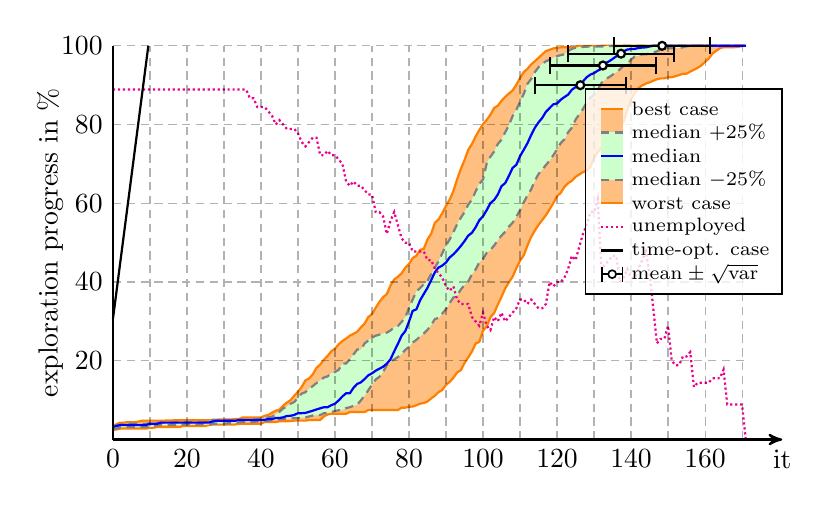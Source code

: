\begin{tikzpicture}[thick]


% plot data, scaled to 8cm
\begin{scope}[yscale=0.05, xscale=0.047]
\draw[draw=orange, fill=orange!50] (0.00, 2.46) -- (1.00, 2.57) -- (2.00, 2.79) -- (3.00, 2.79) -- (4.00, 2.79) -- (5.00, 2.79) -- (6.00, 2.79) -- (7.00, 2.79) -- (8.00, 2.79) -- (9.00, 2.79) -- (10.00, 3.02) -- (11.00, 3.02) -- (12.00, 3.18) -- (13.00, 3.18) -- (14.00, 3.18) -- (15.00, 3.18) -- (16.00, 3.18) -- (17.00, 3.18) -- (18.00, 3.18) -- (19.00, 3.46) -- (20.00, 3.46) -- (21.00, 3.46) -- (22.00, 3.46) -- (23.00, 3.46) -- (24.00, 3.46) -- (25.00, 3.46) -- (26.00, 3.69) -- (27.00, 3.80) -- (28.00, 3.80) -- (29.00, 3.80) -- (30.00, 3.80) -- (31.00, 3.80) -- (32.00, 3.80) -- (33.00, 3.80) -- (34.00, 4.02) -- (35.00, 4.02) -- (36.00, 4.02) -- (37.00, 4.02) -- (38.00, 4.02) -- (39.00, 4.02) -- (40.00, 4.02) -- (41.00, 4.47) -- (42.00, 4.47) -- (43.00, 4.47) -- (44.00, 4.47) -- (45.00, 4.64) -- (46.00, 4.64) -- (47.00, 4.64) -- (48.00, 4.69) -- (49.00, 4.80) -- (50.00, 4.80) -- (51.00, 4.80) -- (52.00, 4.80) -- (53.00, 4.97) -- (54.00, 4.97) -- (55.00, 4.97) -- (56.00, 4.97) -- (57.00, 5.87) -- (58.00, 6.37) -- (59.00, 6.54) -- (60.00, 6.54) -- (61.00, 6.54) -- (62.00, 6.54) -- (63.00, 6.54) -- (64.00, 6.98) -- (65.00, 6.98) -- (66.00, 6.98) -- (67.00, 6.98) -- (68.00, 6.98) -- (69.00, 7.49) -- (70.00, 7.49) -- (71.00, 7.49) -- (72.00, 7.49) -- (73.00, 7.49) -- (74.00, 7.49) -- (75.00, 7.49) -- (76.00, 7.49) -- (77.00, 7.49) -- (78.00, 8.10) -- (79.00, 8.10) -- (80.00, 8.32) -- (81.00, 8.38) -- (82.00, 8.72) -- (83.00, 9.11) -- (84.00, 9.27) -- (85.00, 9.66) -- (86.00, 10.45) -- (87.00, 11.12) -- (88.00, 12.07) -- (89.00, 12.57) -- (90.00, 13.91) -- (91.00, 14.64) -- (92.00, 15.70) -- (93.00, 17.04) -- (94.00, 17.60) -- (95.00, 19.44) -- (96.00, 20.84) -- (97.00, 22.35) -- (98.00, 24.36) -- (99.00, 24.80) -- (100.00, 27.71) -- (101.00, 28.66) -- (102.00, 31.06) -- (103.00, 32.12) -- (104.00, 34.30) -- (105.00, 36.26) -- (106.00, 38.38) -- (107.00, 39.94) -- (108.00, 41.34) -- (109.00, 43.52) -- (110.00, 45.42) -- (111.00, 46.76) -- (112.00, 49.27) -- (113.00, 51.45) -- (114.00, 53.07) -- (115.00, 54.53) -- (116.00, 55.75) -- (117.00, 56.98) -- (118.00, 58.49) -- (119.00, 60.06) -- (120.00, 61.84) -- (121.00, 62.63) -- (122.00, 64.19) -- (123.00, 65.14) -- (124.00, 65.70) -- (125.00, 66.70) -- (126.00, 67.32) -- (127.00, 67.93) -- (128.00, 68.27) -- (129.00, 69.22) -- (130.00, 71.51) -- (131.00, 73.02) -- (132.00, 74.13) -- (133.00, 75.14) -- (134.00, 76.09) -- (135.00, 77.43) -- (136.00, 78.49) -- (137.00, 79.61) -- (138.00, 80.73) -- (139.00, 83.69) -- (140.00, 86.37) -- (141.00, 87.99) -- (142.00, 89.27) -- (143.00, 89.94) -- (144.00, 90.39) -- (145.00, 90.73) -- (146.00, 91.12) -- (147.00, 91.51) -- (148.00, 91.73) -- (149.00, 91.73) -- (150.00, 92.01) -- (151.00, 92.01) -- (152.00, 92.29) -- (153.00, 92.57) -- (154.00, 92.91) -- (155.00, 92.91) -- (156.00, 93.46) -- (157.00, 93.91) -- (158.00, 94.41) -- (159.00, 95.03) -- (160.00, 95.92) -- (161.00, 96.76) -- (162.00, 98.04) -- (163.00, 98.72) -- (164.00, 99.39) -- (165.00, 99.66) -- (166.00, 99.66) -- (167.00, 99.66) -- (168.00, 99.66) -- (169.00, 99.72) -- (170.00, 99.94) -- (171.00, 100.00) -- (171.00, 100.00) -- (170.00, 100.00) -- (169.00, 100.00) -- (168.00, 100.00) -- (167.00, 100.00) -- (166.00, 100.00) -- (165.00, 100.00) -- (164.00, 100.00) -- (163.00, 100.00) -- (162.00, 100.00) -- (161.00, 100.00) -- (160.00, 100.00) -- (159.00, 100.00) -- (158.00, 100.00) -- (157.00, 100.00) -- (156.00, 100.00) -- (155.00, 100.00) -- (154.00, 100.00) -- (153.00, 100.00) -- (152.00, 100.00) -- (151.00, 100.00) -- (150.00, 100.00) -- (149.00, 100.00) -- (148.00, 100.00) -- (147.00, 100.00) -- (146.00, 100.00) -- (145.00, 100.00) -- (144.00, 100.00) -- (143.00, 100.00) -- (142.00, 100.00) -- (141.00, 100.00) -- (140.00, 100.00) -- (139.00, 100.00) -- (138.00, 100.00) -- (137.00, 100.00) -- (136.00, 100.00) -- (135.00, 100.00) -- (134.00, 100.00) -- (133.00, 100.00) -- (132.00, 100.00) -- (131.00, 99.94) -- (130.00, 99.94) -- (129.00, 99.94) -- (128.00, 99.94) -- (127.00, 99.94) -- (126.00, 99.94) -- (125.00, 99.72) -- (124.00, 99.66) -- (123.00, 99.66) -- (122.00, 99.66) -- (121.00, 99.61) -- (120.00, 99.50) -- (119.00, 99.33) -- (118.00, 98.99) -- (117.00, 98.66) -- (116.00, 97.82) -- (115.00, 96.93) -- (114.00, 96.09) -- (113.00, 95.25) -- (112.00, 94.13) -- (111.00, 93.35) -- (110.00, 91.79) -- (109.00, 90.11) -- (108.00, 88.66) -- (107.00, 87.88) -- (106.00, 87.04) -- (105.00, 86.03) -- (104.00, 84.80) -- (103.00, 84.19) -- (102.00, 82.51) -- (101.00, 81.17) -- (100.00, 80.11) -- (99.00, 78.60) -- (98.00, 76.98) -- (97.00, 75.03) -- (96.00, 73.58) -- (95.00, 70.95) -- (94.00, 68.72) -- (93.00, 66.09) -- (92.00, 63.13) -- (91.00, 60.95) -- (90.00, 59.33) -- (89.00, 57.49) -- (88.00, 55.92) -- (87.00, 55.08) -- (86.00, 52.29) -- (85.00, 50.84) -- (84.00, 48.44) -- (83.00, 48.16) -- (82.00, 46.70) -- (81.00, 46.09) -- (80.00, 44.58) -- (79.00, 43.63) -- (78.00, 42.23) -- (77.00, 41.34) -- (76.00, 40.67) -- (75.00, 39.11) -- (74.00, 36.93) -- (73.00, 36.15) -- (72.00, 34.97) -- (71.00, 33.46) -- (70.00, 31.84) -- (69.00, 31.12) -- (68.00, 29.44) -- (67.00, 28.49) -- (66.00, 27.37) -- (65.00, 26.87) -- (64.00, 26.37) -- (63.00, 25.64) -- (62.00, 25.03) -- (61.00, 24.19) -- (60.00, 23.07) -- (59.00, 22.40) -- (58.00, 21.23) -- (57.00, 20.28) -- (56.00, 19.05) -- (55.00, 18.21) -- (54.00, 16.54) -- (53.00, 15.53) -- (52.00, 15.03) -- (51.00, 13.35) -- (50.00, 12.12) -- (49.00, 11.17) -- (48.00, 10.00) -- (47.00, 9.39) -- (46.00, 8.60) -- (45.00, 7.60) -- (44.00, 7.32) -- (43.00, 6.82) -- (42.00, 6.26) -- (41.00, 6.03) -- (40.00, 5.59) -- (39.00, 5.59) -- (38.00, 5.59) -- (37.00, 5.59) -- (36.00, 5.59) -- (35.00, 5.59) -- (34.00, 5.20) -- (33.00, 5.20) -- (32.00, 5.08) -- (31.00, 5.08) -- (30.00, 5.08) -- (29.00, 5.08) -- (28.00, 5.03) -- (27.00, 5.03) -- (26.00, 4.92) -- (25.00, 4.92) -- (24.00, 4.92) -- (23.00, 4.92) -- (22.00, 4.92) -- (21.00, 4.92) -- (20.00, 4.92) -- (19.00, 4.92) -- (18.00, 4.92) -- (17.00, 4.92) -- (16.00, 4.86) -- (15.00, 4.86) -- (14.00, 4.80) -- (13.00, 4.80) -- (12.00, 4.80) -- (11.00, 4.80) -- (10.00, 4.80) -- (9.00, 4.80) -- (8.00, 4.80) -- (7.00, 4.58) -- (6.00, 4.41) -- (5.00, 4.41) -- (4.00, 4.41) -- (3.00, 4.30) -- (2.00, 4.30) -- (1.00, 3.91) -- (0.00, 3.41);
\draw[gray, densely dashed, fill=green!20] (0.00, 2.63) -- (1.00, 2.79) -- (2.00, 3.07) -- (3.00, 3.18) -- (4.00, 3.18) -- (5.00, 3.18) -- (6.00, 3.18) -- (7.00, 3.18) -- (8.00, 3.18) -- (9.00, 3.18) -- (10.00, 3.30) -- (11.00, 3.30) -- (12.00, 3.69) -- (13.00, 3.69) -- (14.00, 3.69) -- (15.00, 3.69) -- (16.00, 3.69) -- (17.00, 3.69) -- (18.00, 3.69) -- (19.00, 3.80) -- (20.00, 3.80) -- (21.00, 3.80) -- (22.00, 3.80) -- (23.00, 3.80) -- (24.00, 3.80) -- (25.00, 3.80) -- (26.00, 3.80) -- (27.00, 4.02) -- (28.00, 4.02) -- (29.00, 4.02) -- (30.00, 4.02) -- (31.00, 4.13) -- (32.00, 4.13) -- (33.00, 4.13) -- (34.00, 4.36) -- (35.00, 4.36) -- (36.00, 4.47) -- (37.00, 4.47) -- (38.00, 4.47) -- (39.00, 4.58) -- (40.00, 4.58) -- (41.00, 4.75) -- (42.00, 4.75) -- (43.00, 4.97) -- (44.00, 4.97) -- (45.00, 5.20) -- (46.00, 5.20) -- (47.00, 5.20) -- (48.00, 5.42) -- (49.00, 5.42) -- (50.00, 5.42) -- (51.00, 5.59) -- (52.00, 5.59) -- (53.00, 5.87) -- (54.00, 6.09) -- (55.00, 6.20) -- (56.00, 6.20) -- (57.00, 6.70) -- (58.00, 6.70) -- (59.00, 6.93) -- (60.00, 7.26) -- (61.00, 7.43) -- (62.00, 7.49) -- (63.00, 7.99) -- (64.00, 8.21) -- (65.00, 8.55) -- (66.00, 8.88) -- (67.00, 9.94) -- (68.00, 11.17) -- (69.00, 12.51) -- (70.00, 13.97) -- (71.00, 15.25) -- (72.00, 15.92) -- (73.00, 17.15) -- (74.00, 18.88) -- (75.00, 19.78) -- (76.00, 20.34) -- (77.00, 20.95) -- (78.00, 21.73) -- (79.00, 22.79) -- (80.00, 23.52) -- (81.00, 24.64) -- (82.00, 25.31) -- (83.00, 26.20) -- (84.00, 26.93) -- (85.00, 27.88) -- (86.00, 29.11) -- (87.00, 30.61) -- (88.00, 30.89) -- (89.00, 32.01) -- (90.00, 33.13) -- (91.00, 34.69) -- (92.00, 36.09) -- (93.00, 36.54) -- (94.00, 38.10) -- (95.00, 39.27) -- (96.00, 40.11) -- (97.00, 41.96) -- (98.00, 43.18) -- (99.00, 45.03) -- (100.00, 45.87) -- (101.00, 47.43) -- (102.00, 48.16) -- (103.00, 49.27) -- (104.00, 50.61) -- (105.00, 51.79) -- (106.00, 52.79) -- (107.00, 54.08) -- (108.00, 55.08) -- (109.00, 56.54) -- (110.00, 58.27) -- (111.00, 60.22) -- (112.00, 62.01) -- (113.00, 63.52) -- (114.00, 65.70) -- (115.00, 67.43) -- (116.00, 68.55) -- (117.00, 69.72) -- (118.00, 70.84) -- (119.00, 72.23) -- (120.00, 73.63) -- (121.00, 75.31) -- (122.00, 76.26) -- (123.00, 78.04) -- (124.00, 79.22) -- (125.00, 81.23) -- (126.00, 82.57) -- (127.00, 83.91) -- (128.00, 85.59) -- (129.00, 86.82) -- (130.00, 87.54) -- (131.00, 88.77) -- (132.00, 90.56) -- (133.00, 91.45) -- (134.00, 92.01) -- (135.00, 92.63) -- (136.00, 93.30) -- (137.00, 94.02) -- (138.00, 94.92) -- (139.00, 95.42) -- (140.00, 96.48) -- (141.00, 97.26) -- (142.00, 97.49) -- (143.00, 97.82) -- (144.00, 97.82) -- (145.00, 98.04) -- (146.00, 98.32) -- (147.00, 98.60) -- (148.00, 99.05) -- (149.00, 99.39) -- (150.00, 99.39) -- (151.00, 99.39) -- (152.00, 99.39) -- (153.00, 99.44) -- (154.00, 99.61) -- (155.00, 99.89) -- (156.00, 99.94) -- (157.00, 100.00) -- (158.00, 100.00) -- (159.00, 100.00) -- (160.00, 100.00) -- (161.00, 100.00) -- (162.00, 100.00) -- (163.00, 100.00) -- (164.00, 100.00) -- (165.00, 100.00) -- (166.00, 100.00) -- (167.00, 100.00) -- (168.00, 100.00) -- (169.00, 100.00) -- (170.00, 100.00) -- (171.00, 100.00) -- (171.00, 100.00) -- (170.00, 100.00) -- (169.00, 100.00) -- (168.00, 100.00) -- (167.00, 100.00) -- (166.00, 100.00) -- (165.00, 100.00) -- (164.00, 100.00) -- (163.00, 100.00) -- (162.00, 100.00) -- (161.00, 100.00) -- (160.00, 100.00) -- (159.00, 100.00) -- (158.00, 100.00) -- (157.00, 100.00) -- (156.00, 100.00) -- (155.00, 100.00) -- (154.00, 100.00) -- (153.00, 100.00) -- (152.00, 100.00) -- (151.00, 100.00) -- (150.00, 100.00) -- (149.00, 100.00) -- (148.00, 100.00) -- (147.00, 100.00) -- (146.00, 100.00) -- (145.00, 100.00) -- (144.00, 100.00) -- (143.00, 100.00) -- (142.00, 100.00) -- (141.00, 100.00) -- (140.00, 100.00) -- (139.00, 100.00) -- (138.00, 100.00) -- (137.00, 100.00) -- (136.00, 99.94) -- (135.00, 99.94) -- (134.00, 99.94) -- (133.00, 99.89) -- (132.00, 99.83) -- (131.00, 99.83) -- (130.00, 99.83) -- (129.00, 99.83) -- (128.00, 99.78) -- (127.00, 99.72) -- (126.00, 99.72) -- (125.00, 99.50) -- (124.00, 99.22) -- (123.00, 98.66) -- (122.00, 97.82) -- (121.00, 97.65) -- (120.00, 97.37) -- (119.00, 96.93) -- (118.00, 96.42) -- (117.00, 96.09) -- (116.00, 95.36) -- (115.00, 94.58) -- (114.00, 93.30) -- (113.00, 91.56) -- (112.00, 90.34) -- (111.00, 87.77) -- (110.00, 85.81) -- (109.00, 83.74) -- (108.00, 82.18) -- (107.00, 79.83) -- (106.00, 78.04) -- (105.00, 76.15) -- (104.00, 75.08) -- (103.00, 73.13) -- (102.00, 71.84) -- (101.00, 70.11) -- (100.00, 66.03) -- (99.00, 64.97) -- (98.00, 63.02) -- (97.00, 60.89) -- (96.00, 59.66) -- (95.00, 57.77) -- (94.00, 56.31) -- (93.00, 54.69) -- (92.00, 52.68) -- (91.00, 50.84) -- (90.00, 49.33) -- (89.00, 47.32) -- (88.00, 45.31) -- (87.00, 43.63) -- (86.00, 42.01) -- (85.00, 40.34) -- (84.00, 39.44) -- (83.00, 38.49) -- (82.00, 37.60) -- (81.00, 35.59) -- (80.00, 33.46) -- (79.00, 31.06) -- (78.00, 29.89) -- (77.00, 28.83) -- (76.00, 28.55) -- (75.00, 27.71) -- (74.00, 27.15) -- (73.00, 26.93) -- (72.00, 26.65) -- (71.00, 26.37) -- (70.00, 25.87) -- (69.00, 25.14) -- (68.00, 24.41) -- (67.00, 22.85) -- (66.00, 22.85) -- (65.00, 21.62) -- (64.00, 20.34) -- (63.00, 19.33) -- (62.00, 19.33) -- (61.00, 17.71) -- (60.00, 17.15) -- (59.00, 16.87) -- (58.00, 16.03) -- (57.00, 15.75) -- (56.00, 14.97) -- (55.00, 14.36) -- (54.00, 13.58) -- (53.00, 12.96) -- (52.00, 12.01) -- (51.00, 11.68) -- (50.00, 10.61) -- (49.00, 9.55) -- (48.00, 9.11) -- (47.00, 8.32) -- (46.00, 7.93) -- (45.00, 7.04) -- (44.00, 6.37) -- (43.00, 5.81) -- (42.00, 5.59) -- (41.00, 5.59) -- (40.00, 5.36) -- (39.00, 5.14) -- (38.00, 5.08) -- (37.00, 5.08) -- (36.00, 4.97) -- (35.00, 4.97) -- (34.00, 4.97) -- (33.00, 4.97) -- (32.00, 4.97) -- (31.00, 4.97) -- (30.00, 4.97) -- (29.00, 4.97) -- (28.00, 4.97) -- (27.00, 4.97) -- (26.00, 4.75) -- (25.00, 4.41) -- (24.00, 4.41) -- (23.00, 4.41) -- (22.00, 4.41) -- (21.00, 4.41) -- (20.00, 4.41) -- (19.00, 4.41) -- (18.00, 4.41) -- (17.00, 4.41) -- (16.00, 4.30) -- (15.00, 4.30) -- (14.00, 4.30) -- (13.00, 4.30) -- (12.00, 4.25) -- (11.00, 4.25) -- (10.00, 4.13) -- (9.00, 4.02) -- (8.00, 4.02) -- (7.00, 4.02) -- (6.00, 4.02) -- (5.00, 4.02) -- (4.00, 3.97) -- (3.00, 3.97) -- (2.00, 3.69) -- (1.00, 3.69) -- (0.00, 3.30);
\draw[blue] (0.00, 3.18) -- (1.00, 3.46) -- (2.00, 3.69) -- (3.00, 3.69) -- (4.00, 3.69) -- (5.00, 3.69) -- (6.00, 3.69) -- (7.00, 3.69) -- (8.00, 3.69) -- (9.00, 3.69) -- (10.00, 4.02) -- (11.00, 4.02) -- (12.00, 4.02) -- (13.00, 4.30) -- (14.00, 4.30) -- (15.00, 4.30) -- (16.00, 4.30) -- (17.00, 4.30) -- (18.00, 4.30) -- (19.00, 4.30) -- (20.00, 4.30) -- (21.00, 4.30) -- (22.00, 4.30) -- (23.00, 4.30) -- (24.00, 4.30) -- (25.00, 4.30) -- (26.00, 4.36) -- (27.00, 4.58) -- (28.00, 4.75) -- (29.00, 4.75) -- (30.00, 4.75) -- (31.00, 4.75) -- (32.00, 4.75) -- (33.00, 4.75) -- (34.00, 4.97) -- (35.00, 4.97) -- (36.00, 4.97) -- (37.00, 4.97) -- (38.00, 4.97) -- (39.00, 4.97) -- (40.00, 4.97) -- (41.00, 5.03) -- (42.00, 5.20) -- (43.00, 5.20) -- (44.00, 5.47) -- (45.00, 5.47) -- (46.00, 5.64) -- (47.00, 5.98) -- (48.00, 6.03) -- (49.00, 6.26) -- (50.00, 6.70) -- (51.00, 6.70) -- (52.00, 6.76) -- (53.00, 7.04) -- (54.00, 7.32) -- (55.00, 7.65) -- (56.00, 7.93) -- (57.00, 8.21) -- (58.00, 8.21) -- (59.00, 8.72) -- (60.00, 9.11) -- (61.00, 9.94) -- (62.00, 10.95) -- (63.00, 11.73) -- (64.00, 11.73) -- (65.00, 13.13) -- (66.00, 14.13) -- (67.00, 14.53) -- (68.00, 15.36) -- (69.00, 16.31) -- (70.00, 16.82) -- (71.00, 17.49) -- (72.00, 17.99) -- (73.00, 18.49) -- (74.00, 19.27) -- (75.00, 20.39) -- (76.00, 22.40) -- (77.00, 24.30) -- (78.00, 26.37) -- (79.00, 27.54) -- (80.00, 29.94) -- (81.00, 32.68) -- (82.00, 33.07) -- (83.00, 35.36) -- (84.00, 36.98) -- (85.00, 38.55) -- (86.00, 40.50) -- (87.00, 42.51) -- (88.00, 43.69) -- (89.00, 44.19) -- (90.00, 44.97) -- (91.00, 46.26) -- (92.00, 47.04) -- (93.00, 48.04) -- (94.00, 49.16) -- (95.00, 50.39) -- (96.00, 51.79) -- (97.00, 52.51) -- (98.00, 53.91) -- (99.00, 55.70) -- (100.00, 56.70) -- (101.00, 58.27) -- (102.00, 60.06) -- (103.00, 60.84) -- (104.00, 62.23) -- (105.00, 64.36) -- (106.00, 65.14) -- (107.00, 66.98) -- (108.00, 68.99) -- (109.00, 69.78) -- (110.00, 71.96) -- (111.00, 73.58) -- (112.00, 75.25) -- (113.00, 77.32) -- (114.00, 79.16) -- (115.00, 80.56) -- (116.00, 81.68) -- (117.00, 83.24) -- (118.00, 84.19) -- (119.00, 85.14) -- (120.00, 85.36) -- (121.00, 86.31) -- (122.00, 86.98) -- (123.00, 87.60) -- (124.00, 88.83) -- (125.00, 89.50) -- (126.00, 90.39) -- (127.00, 90.95) -- (128.00, 92.01) -- (129.00, 92.68) -- (130.00, 93.07) -- (131.00, 93.69) -- (132.00, 94.13) -- (133.00, 95.47) -- (134.00, 96.03) -- (135.00, 96.65) -- (136.00, 97.32) -- (137.00, 98.16) -- (138.00, 98.60) -- (139.00, 99.05) -- (140.00, 99.16) -- (141.00, 99.22) -- (142.00, 99.44) -- (143.00, 99.55) -- (144.00, 99.61) -- (145.00, 99.83) -- (146.00, 100.00) -- (147.00, 100.00) -- (148.00, 100.00) -- (149.00, 100.00) -- (150.00, 100.00) -- (151.00, 100.00) -- (152.00, 100.00) -- (153.00, 100.00) -- (154.00, 100.00) -- (155.00, 100.00) -- (156.00, 100.00) -- (157.00, 100.00) -- (158.00, 100.00) -- (159.00, 100.00) -- (160.00, 100.00) -- (161.00, 100.00) -- (162.00, 100.00) -- (163.00, 100.00) -- (164.00, 100.00) -- (165.00, 100.00) -- (166.00, 100.00) -- (167.00, 100.00) -- (168.00, 100.00) -- (169.00, 100.00) -- (170.00, 100.00) -- (171.00, 100.00);
\draw[densely dotted, magenta] (0.00, 88.89) -- (1.00, 88.89) -- (2.00, 88.89) -- (3.00, 88.89) -- (4.00, 88.89) -- (5.00, 88.89) -- (6.00, 88.89) -- (7.00, 88.89) -- (8.00, 88.89) -- (9.00, 88.89) -- (10.00, 88.89) -- (11.00, 88.89) -- (12.00, 88.89) -- (13.00, 88.89) -- (14.00, 88.89) -- (15.00, 88.89) -- (16.00, 88.89) -- (17.00, 88.89) -- (18.00, 88.89) -- (19.00, 88.89) -- (20.00, 88.89) -- (21.00, 88.89) -- (22.00, 88.89) -- (23.00, 88.89) -- (24.00, 88.89) -- (25.00, 88.89) -- (26.00, 88.89) -- (27.00, 88.89) -- (28.00, 88.89) -- (29.00, 88.89) -- (30.00, 88.89) -- (31.00, 88.89) -- (32.00, 88.89) -- (33.00, 88.89) -- (34.00, 88.89) -- (35.00, 88.89) -- (36.00, 88.89) -- (37.00, 86.67) -- (38.00, 86.67) -- (39.00, 84.44) -- (40.00, 84.44) -- (41.00, 84.44) -- (42.00, 83.33) -- (43.00, 82.22) -- (44.00, 80.00) -- (45.00, 81.11) -- (46.00, 80.00) -- (47.00, 78.89) -- (48.00, 78.89) -- (49.00, 78.89) -- (50.00, 77.78) -- (51.00, 75.56) -- (52.00, 74.44) -- (53.00, 75.56) -- (54.00, 76.67) -- (55.00, 76.67) -- (56.00, 72.22) -- (57.00, 72.22) -- (58.00, 73.33) -- (59.00, 72.22) -- (60.00, 72.22) -- (61.00, 71.11) -- (62.00, 70.00) -- (63.00, 65.56) -- (64.00, 64.44) -- (65.00, 65.56) -- (66.00, 64.44) -- (67.00, 64.44) -- (68.00, 63.33) -- (69.00, 62.22) -- (70.00, 62.22) -- (71.00, 57.78) -- (72.00, 57.78) -- (73.00, 56.67) -- (74.00, 52.22) -- (75.00, 55.56) -- (76.00, 57.78) -- (77.00, 54.44) -- (78.00, 51.11) -- (79.00, 50.00) -- (80.00, 50.00) -- (81.00, 47.78) -- (82.00, 47.78) -- (83.00, 47.78) -- (84.00, 47.78) -- (85.00, 45.56) -- (86.00, 45.56) -- (87.00, 43.33) -- (88.00, 42.22) -- (89.00, 41.11) -- (90.00, 38.89) -- (91.00, 37.78) -- (92.00, 38.89) -- (93.00, 35.56) -- (94.00, 34.44) -- (95.00, 34.44) -- (96.00, 34.44) -- (97.00, 31.11) -- (98.00, 30.00) -- (99.00, 28.89) -- (100.00, 32.22) -- (101.00, 28.89) -- (102.00, 27.78) -- (103.00, 31.11) -- (104.00, 30.00) -- (105.00, 32.22) -- (106.00, 30.00) -- (107.00, 31.11) -- (108.00, 32.22) -- (109.00, 33.33) -- (110.00, 35.56) -- (111.00, 35.56) -- (112.00, 34.44) -- (113.00, 35.56) -- (114.00, 34.44) -- (115.00, 33.33) -- (116.00, 33.33) -- (117.00, 34.44) -- (118.00, 40.00) -- (119.00, 38.89) -- (120.00, 40.00) -- (121.00, 40.00) -- (122.00, 41.11) -- (123.00, 43.33) -- (124.00, 46.67) -- (125.00, 45.56) -- (126.00, 48.89) -- (127.00, 52.22) -- (128.00, 54.44) -- (129.00, 57.78) -- (130.00, 57.78) -- (131.00, 61.11) -- (132.00, 43.33) -- (133.00, 44.44) -- (134.00, 45.56) -- (135.00, 46.67) -- (136.00, 46.67) -- (137.00, 40.00) -- (138.00, 41.11) -- (139.00, 43.33) -- (140.00, 41.11) -- (141.00, 41.11) -- (142.00, 43.33) -- (143.00, 45.56) -- (144.00, 47.78) -- (145.00, 42.22) -- (146.00, 33.33) -- (147.00, 24.44) -- (148.00, 25.56) -- (149.00, 25.56) -- (150.00, 28.89) -- (151.00, 20.00) -- (152.00, 18.89) -- (153.00, 18.89) -- (154.00, 21.11) -- (155.00, 21.11) -- (156.00, 22.22) -- (157.00, 13.33) -- (158.00, 14.44) -- (159.00, 14.44) -- (160.00, 14.44) -- (161.00, 14.44) -- (162.00, 15.56) -- (163.00, 15.56) -- (164.00, 15.56) -- (165.00, 17.78) -- (166.00, 8.89) -- (167.00, 8.89) -- (168.00, 8.89) -- (169.00, 8.89) -- (170.00, 8.89) -- (171.00, 0.00);
\draw[black] (0.00, 30.67) -- (9.56, 100.00);
\draw[densely dashed, thin, black, ystep=20, xstep=10, opacity=0.3] (0, 0) grid (172, 100);
% axis lables
\node[below] at (0, 0) {0};
\node[below] at (20, 0) {20};
\node[below] at (40, 0) {40};
\node[below] at (60, 0) {60};
\node[below] at (80, 0) {80};
\node[below] at (100, 0) {100};
\node[below] at (120, 0) {120};
\node[below] at (140, 0) {140};
\node[below] at (160, 0) {160};
\draw[|-|] (113.694, 90) -- (138.906, 90);
\node[draw, circle, fill=white, inner sep=0mm, minimum size=1mm] at (126.3, 90) {};
% 90: 126.3  +-  12.606
\draw[|-|] (117.854, 95) -- (146.946, 95);
\node[draw, circle, fill=white, inner sep=0mm, minimum size=1mm] at (132.4, 95) {};
% 95: 132.4  +-  14.546
\draw[|-|] (122.732, 98) -- (151.868, 98);
\node[draw, circle, fill=white, inner sep=0mm, minimum size=1mm] at (137.3, 98) {};
% 98: 137.3  +-  14.568
\draw[|-|] (135.115, 100) -- (161.685, 100);
\node[draw, circle, fill=white, inner sep=0mm, minimum size=1mm] at (148.4, 100) {};
% 100: 148.4  +-  13.285
\end{scope}


% axes lables
\begin{scope}[yscale=0.05]
\draw (0.00, 0.00) -- (0.00, 100.00);
\node[left] at (0, 20) {20};
\node[left] at (0, 40) {40};
\node[left] at (0, 60) {60};
\node[left] at (0, 80) {80};
\node[left] at (0, 100) {100};
\node[rotate=90] at (-0.8, 50) {exploration progress in \%};
\draw[->, >=stealth'] (0.00, 0.00) -- (8.50, 0.00);
\node[below] at (8.5, 0) {it};
\end{scope}


% legend
\begin{scope}[xshift=6cm, yshift=2.5cm]
\draw[semithick, fill=white, fill opacity=0.8] (0, -0.65) rectangle +(2.5, 2.6);
\scriptsize
\draw[semithick,|-|] (0.2, -.4) -- +(0.28, 0) node[right, black] {$\text{mean} \pm \sqrt{\text{var}}$};
\node[semithick,draw, circle, fill=white, inner sep=0mm, minimum size=1mm] at (0.34, -0.4) {};
\draw (0.2, -.1) -- +(0.28, 0) node[right, black] {time-opt. case};
\draw[magenta, densely dotted] (0.2, 0.2) -- +(0.28, 0) node[right, black] {unemployed};
\fill[orange!50] (0.2, 0.5) rectangle +(0.28, 1.2);
\fill[green!20] (0.2, 0.8) rectangle +(0.28, 0.6);
\draw[orange] (0.2, 1.7) -- +(0.28, 0) node[right, black] {best case};
\draw[gray, densely dashed] (0.2, 1.4) -- +(0.28, 0) node[right, black] {median $+25\%$};
\draw[blue] (0.2, 1.1) -- +(0.28, 0) node[right, black] {median};
\draw[gray, densely dashed] (0.2, 0.8) -- +(0.28, 0) node[right, black] {median $-25\%$};
\draw[orange] (0.2, 0.5) -- +(0.28, 0) node[right, black] {worst case};
\end{scope}
\end{tikzpicture}
